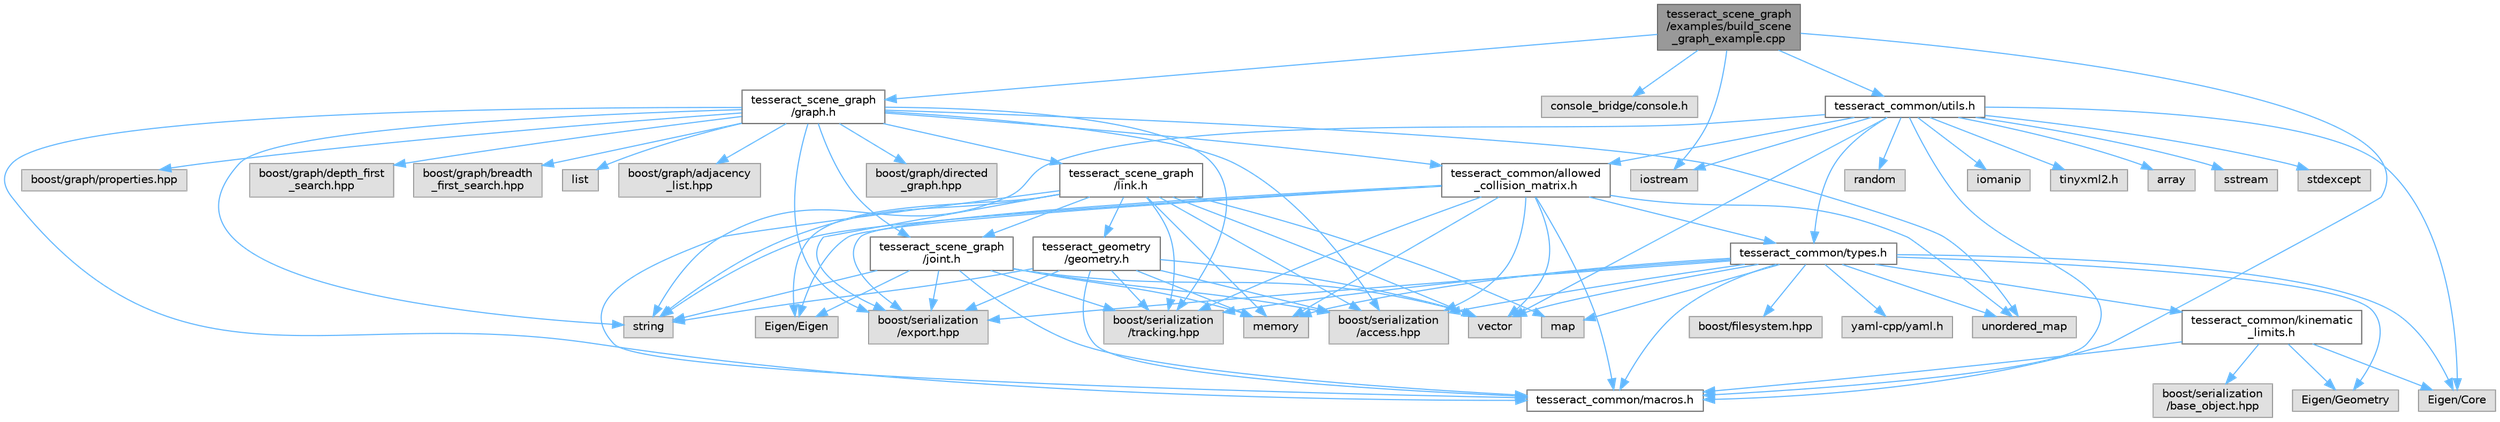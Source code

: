 digraph "tesseract_scene_graph/examples/build_scene_graph_example.cpp"
{
 // LATEX_PDF_SIZE
  bgcolor="transparent";
  edge [fontname=Helvetica,fontsize=10,labelfontname=Helvetica,labelfontsize=10];
  node [fontname=Helvetica,fontsize=10,shape=box,height=0.2,width=0.4];
  Node1 [label="tesseract_scene_graph\l/examples/build_scene\l_graph_example.cpp",height=0.2,width=0.4,color="gray40", fillcolor="grey60", style="filled", fontcolor="black",tooltip=" "];
  Node1 -> Node2 [color="steelblue1",style="solid"];
  Node2 [label="tesseract_common/macros.h",height=0.2,width=0.4,color="grey40", fillcolor="white", style="filled",URL="$de/d3c/macros_8h.html",tooltip="Common Tesseract Macros."];
  Node1 -> Node3 [color="steelblue1",style="solid"];
  Node3 [label="console_bridge/console.h",height=0.2,width=0.4,color="grey60", fillcolor="#E0E0E0", style="filled",tooltip=" "];
  Node1 -> Node4 [color="steelblue1",style="solid"];
  Node4 [label="iostream",height=0.2,width=0.4,color="grey60", fillcolor="#E0E0E0", style="filled",tooltip=" "];
  Node1 -> Node5 [color="steelblue1",style="solid"];
  Node5 [label="tesseract_scene_graph\l/graph.h",height=0.2,width=0.4,color="grey40", fillcolor="white", style="filled",URL="$d6/df3/graph_8h.html",tooltip="A basic scene graph using boost."];
  Node5 -> Node2 [color="steelblue1",style="solid"];
  Node5 -> Node6 [color="steelblue1",style="solid"];
  Node6 [label="boost/graph/adjacency\l_list.hpp",height=0.2,width=0.4,color="grey60", fillcolor="#E0E0E0", style="filled",tooltip=" "];
  Node5 -> Node7 [color="steelblue1",style="solid"];
  Node7 [label="boost/graph/directed\l_graph.hpp",height=0.2,width=0.4,color="grey60", fillcolor="#E0E0E0", style="filled",tooltip=" "];
  Node5 -> Node8 [color="steelblue1",style="solid"];
  Node8 [label="boost/graph/properties.hpp",height=0.2,width=0.4,color="grey60", fillcolor="#E0E0E0", style="filled",tooltip=" "];
  Node5 -> Node9 [color="steelblue1",style="solid"];
  Node9 [label="boost/graph/depth_first\l_search.hpp",height=0.2,width=0.4,color="grey60", fillcolor="#E0E0E0", style="filled",tooltip=" "];
  Node5 -> Node10 [color="steelblue1",style="solid"];
  Node10 [label="boost/graph/breadth\l_first_search.hpp",height=0.2,width=0.4,color="grey60", fillcolor="#E0E0E0", style="filled",tooltip=" "];
  Node5 -> Node11 [color="steelblue1",style="solid"];
  Node11 [label="boost/serialization\l/access.hpp",height=0.2,width=0.4,color="grey60", fillcolor="#E0E0E0", style="filled",tooltip=" "];
  Node5 -> Node12 [color="steelblue1",style="solid"];
  Node12 [label="string",height=0.2,width=0.4,color="grey60", fillcolor="#E0E0E0", style="filled",tooltip=" "];
  Node5 -> Node13 [color="steelblue1",style="solid"];
  Node13 [label="list",height=0.2,width=0.4,color="grey60", fillcolor="#E0E0E0", style="filled",tooltip=" "];
  Node5 -> Node14 [color="steelblue1",style="solid"];
  Node14 [label="unordered_map",height=0.2,width=0.4,color="grey60", fillcolor="#E0E0E0", style="filled",tooltip=" "];
  Node5 -> Node15 [color="steelblue1",style="solid"];
  Node15 [label="tesseract_scene_graph\l/link.h",height=0.2,width=0.4,color="grey40", fillcolor="white", style="filled",URL="$d2/d5c/tesseract__scene__graph_2include_2tesseract__scene__graph_2link_8h.html",tooltip=" "];
  Node15 -> Node2 [color="steelblue1",style="solid"];
  Node15 -> Node11 [color="steelblue1",style="solid"];
  Node15 -> Node12 [color="steelblue1",style="solid"];
  Node15 -> Node16 [color="steelblue1",style="solid"];
  Node16 [label="vector",height=0.2,width=0.4,color="grey60", fillcolor="#E0E0E0", style="filled",tooltip=" "];
  Node15 -> Node17 [color="steelblue1",style="solid"];
  Node17 [label="map",height=0.2,width=0.4,color="grey60", fillcolor="#E0E0E0", style="filled",tooltip=" "];
  Node15 -> Node18 [color="steelblue1",style="solid"];
  Node18 [label="memory",height=0.2,width=0.4,color="grey60", fillcolor="#E0E0E0", style="filled",tooltip=" "];
  Node15 -> Node19 [color="steelblue1",style="solid"];
  Node19 [label="Eigen/Eigen",height=0.2,width=0.4,color="grey60", fillcolor="#E0E0E0", style="filled",tooltip=" "];
  Node15 -> Node20 [color="steelblue1",style="solid"];
  Node20 [label="tesseract_scene_graph\l/joint.h",height=0.2,width=0.4,color="grey40", fillcolor="white", style="filled",URL="$d4/d6d/tesseract__scene__graph_2include_2tesseract__scene__graph_2joint_8h.html",tooltip=" "];
  Node20 -> Node2 [color="steelblue1",style="solid"];
  Node20 -> Node11 [color="steelblue1",style="solid"];
  Node20 -> Node12 [color="steelblue1",style="solid"];
  Node20 -> Node16 [color="steelblue1",style="solid"];
  Node20 -> Node18 [color="steelblue1",style="solid"];
  Node20 -> Node19 [color="steelblue1",style="solid"];
  Node20 -> Node21 [color="steelblue1",style="solid"];
  Node21 [label="boost/serialization\l/export.hpp",height=0.2,width=0.4,color="grey60", fillcolor="#E0E0E0", style="filled",tooltip=" "];
  Node20 -> Node22 [color="steelblue1",style="solid"];
  Node22 [label="boost/serialization\l/tracking.hpp",height=0.2,width=0.4,color="grey60", fillcolor="#E0E0E0", style="filled",tooltip=" "];
  Node15 -> Node23 [color="steelblue1",style="solid"];
  Node23 [label="tesseract_geometry\l/geometry.h",height=0.2,width=0.4,color="grey40", fillcolor="white", style="filled",URL="$d0/da6/tesseract__geometry_2include_2tesseract__geometry_2geometry_8h.html",tooltip="Tesseract Geometries."];
  Node23 -> Node2 [color="steelblue1",style="solid"];
  Node23 -> Node11 [color="steelblue1",style="solid"];
  Node23 -> Node21 [color="steelblue1",style="solid"];
  Node23 -> Node18 [color="steelblue1",style="solid"];
  Node23 -> Node12 [color="steelblue1",style="solid"];
  Node23 -> Node16 [color="steelblue1",style="solid"];
  Node23 -> Node22 [color="steelblue1",style="solid"];
  Node15 -> Node21 [color="steelblue1",style="solid"];
  Node15 -> Node22 [color="steelblue1",style="solid"];
  Node5 -> Node20 [color="steelblue1",style="solid"];
  Node5 -> Node24 [color="steelblue1",style="solid"];
  Node24 [label="tesseract_common/allowed\l_collision_matrix.h",height=0.2,width=0.4,color="grey40", fillcolor="white", style="filled",URL="$d2/d01/allowed__collision__matrix_8h.html",tooltip=" "];
  Node24 -> Node2 [color="steelblue1",style="solid"];
  Node24 -> Node11 [color="steelblue1",style="solid"];
  Node24 -> Node12 [color="steelblue1",style="solid"];
  Node24 -> Node16 [color="steelblue1",style="solid"];
  Node24 -> Node18 [color="steelblue1",style="solid"];
  Node24 -> Node19 [color="steelblue1",style="solid"];
  Node24 -> Node14 [color="steelblue1",style="solid"];
  Node24 -> Node25 [color="steelblue1",style="solid"];
  Node25 [label="tesseract_common/types.h",height=0.2,width=0.4,color="grey40", fillcolor="white", style="filled",URL="$dd/ddb/tesseract__common_2include_2tesseract__common_2types_8h.html",tooltip="Common Tesseract Types."];
  Node25 -> Node2 [color="steelblue1",style="solid"];
  Node25 -> Node11 [color="steelblue1",style="solid"];
  Node25 -> Node26 [color="steelblue1",style="solid"];
  Node26 [label="Eigen/Core",height=0.2,width=0.4,color="grey60", fillcolor="#E0E0E0", style="filled",tooltip=" "];
  Node25 -> Node27 [color="steelblue1",style="solid"];
  Node27 [label="Eigen/Geometry",height=0.2,width=0.4,color="grey60", fillcolor="#E0E0E0", style="filled",tooltip=" "];
  Node25 -> Node16 [color="steelblue1",style="solid"];
  Node25 -> Node18 [color="steelblue1",style="solid"];
  Node25 -> Node17 [color="steelblue1",style="solid"];
  Node25 -> Node14 [color="steelblue1",style="solid"];
  Node25 -> Node28 [color="steelblue1",style="solid"];
  Node28 [label="boost/filesystem.hpp",height=0.2,width=0.4,color="grey60", fillcolor="#E0E0E0", style="filled",tooltip=" "];
  Node25 -> Node29 [color="steelblue1",style="solid"];
  Node29 [label="yaml-cpp/yaml.h",height=0.2,width=0.4,color="grey60", fillcolor="#E0E0E0", style="filled",tooltip=" "];
  Node25 -> Node30 [color="steelblue1",style="solid"];
  Node30 [label="tesseract_common/kinematic\l_limits.h",height=0.2,width=0.4,color="grey40", fillcolor="white", style="filled",URL="$d9/dc2/kinematic__limits_8h.html",tooltip="Common Tesseract Kinematic Limits and Related Utility Functions."];
  Node30 -> Node2 [color="steelblue1",style="solid"];
  Node30 -> Node26 [color="steelblue1",style="solid"];
  Node30 -> Node27 [color="steelblue1",style="solid"];
  Node30 -> Node31 [color="steelblue1",style="solid"];
  Node31 [label="boost/serialization\l/base_object.hpp",height=0.2,width=0.4,color="grey60", fillcolor="#E0E0E0", style="filled",tooltip=" "];
  Node25 -> Node21 [color="steelblue1",style="solid"];
  Node25 -> Node22 [color="steelblue1",style="solid"];
  Node24 -> Node21 [color="steelblue1",style="solid"];
  Node24 -> Node22 [color="steelblue1",style="solid"];
  Node5 -> Node21 [color="steelblue1",style="solid"];
  Node5 -> Node22 [color="steelblue1",style="solid"];
  Node1 -> Node32 [color="steelblue1",style="solid"];
  Node32 [label="tesseract_common/utils.h",height=0.2,width=0.4,color="grey40", fillcolor="white", style="filled",URL="$dc/d79/tesseract__common_2include_2tesseract__common_2utils_8h.html",tooltip="Common Tesseract Utility Functions."];
  Node32 -> Node2 [color="steelblue1",style="solid"];
  Node32 -> Node33 [color="steelblue1",style="solid"];
  Node33 [label="array",height=0.2,width=0.4,color="grey60", fillcolor="#E0E0E0", style="filled",tooltip=" "];
  Node32 -> Node16 [color="steelblue1",style="solid"];
  Node32 -> Node12 [color="steelblue1",style="solid"];
  Node32 -> Node34 [color="steelblue1",style="solid"];
  Node34 [label="sstream",height=0.2,width=0.4,color="grey60", fillcolor="#E0E0E0", style="filled",tooltip=" "];
  Node32 -> Node35 [color="steelblue1",style="solid"];
  Node35 [label="stdexcept",height=0.2,width=0.4,color="grey60", fillcolor="#E0E0E0", style="filled",tooltip=" "];
  Node32 -> Node36 [color="steelblue1",style="solid"];
  Node36 [label="random",height=0.2,width=0.4,color="grey60", fillcolor="#E0E0E0", style="filled",tooltip=" "];
  Node32 -> Node37 [color="steelblue1",style="solid"];
  Node37 [label="iomanip",height=0.2,width=0.4,color="grey60", fillcolor="#E0E0E0", style="filled",tooltip=" "];
  Node32 -> Node26 [color="steelblue1",style="solid"];
  Node32 -> Node4 [color="steelblue1",style="solid"];
  Node32 -> Node38 [color="steelblue1",style="solid"];
  Node38 [label="tinyxml2.h",height=0.2,width=0.4,color="grey60", fillcolor="#E0E0E0", style="filled",tooltip=" "];
  Node32 -> Node24 [color="steelblue1",style="solid"];
  Node32 -> Node25 [color="steelblue1",style="solid"];
}
